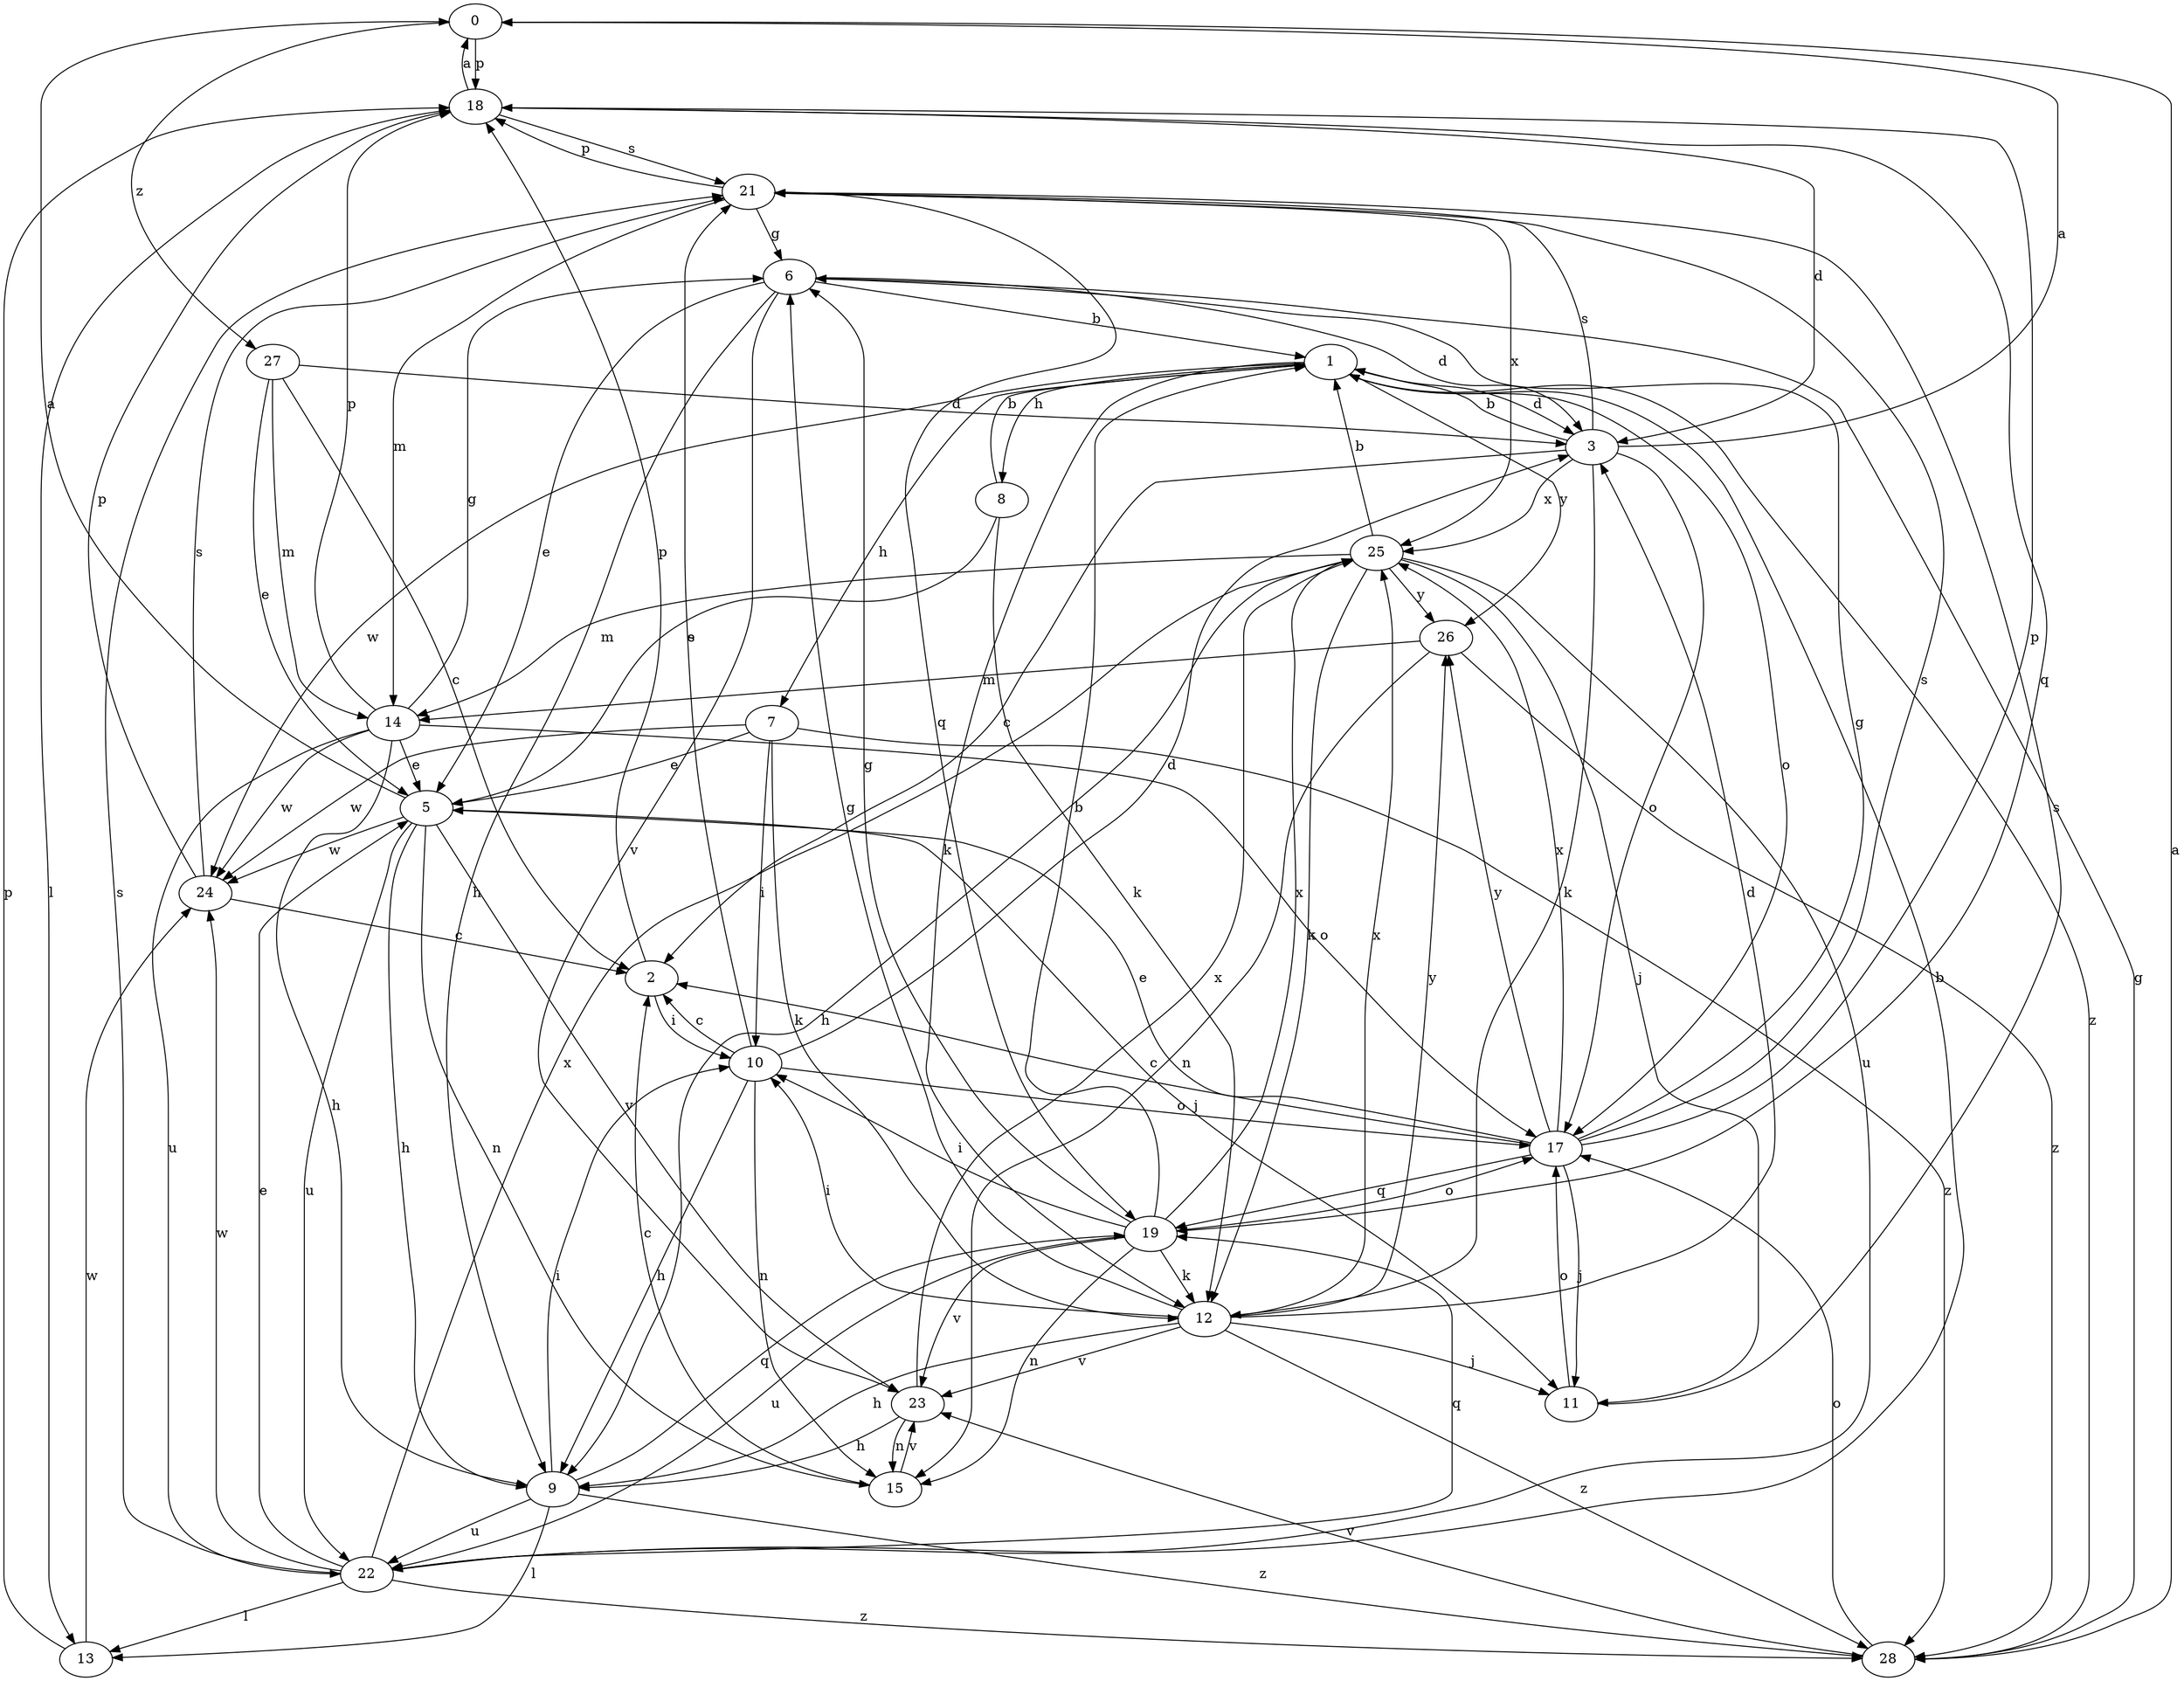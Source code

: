strict digraph  {
0;
1;
2;
3;
5;
6;
7;
8;
9;
10;
11;
12;
13;
14;
15;
17;
18;
19;
21;
22;
23;
24;
25;
26;
27;
28;
0 -> 18  [label=p];
0 -> 27  [label=z];
1 -> 3  [label=d];
1 -> 7  [label=h];
1 -> 8  [label=h];
1 -> 12  [label=k];
1 -> 17  [label=o];
1 -> 24  [label=w];
1 -> 26  [label=y];
1 -> 28  [label=z];
2 -> 10  [label=i];
2 -> 18  [label=p];
3 -> 0  [label=a];
3 -> 1  [label=b];
3 -> 2  [label=c];
3 -> 12  [label=k];
3 -> 17  [label=o];
3 -> 21  [label=s];
3 -> 25  [label=x];
5 -> 0  [label=a];
5 -> 9  [label=h];
5 -> 11  [label=j];
5 -> 15  [label=n];
5 -> 22  [label=u];
5 -> 23  [label=v];
5 -> 24  [label=w];
6 -> 1  [label=b];
6 -> 3  [label=d];
6 -> 5  [label=e];
6 -> 9  [label=h];
6 -> 23  [label=v];
7 -> 5  [label=e];
7 -> 10  [label=i];
7 -> 12  [label=k];
7 -> 24  [label=w];
7 -> 28  [label=z];
8 -> 1  [label=b];
8 -> 5  [label=e];
8 -> 12  [label=k];
9 -> 10  [label=i];
9 -> 13  [label=l];
9 -> 19  [label=q];
9 -> 22  [label=u];
9 -> 28  [label=z];
10 -> 2  [label=c];
10 -> 3  [label=d];
10 -> 9  [label=h];
10 -> 15  [label=n];
10 -> 17  [label=o];
10 -> 21  [label=s];
11 -> 17  [label=o];
11 -> 21  [label=s];
12 -> 3  [label=d];
12 -> 6  [label=g];
12 -> 9  [label=h];
12 -> 10  [label=i];
12 -> 11  [label=j];
12 -> 23  [label=v];
12 -> 25  [label=x];
12 -> 26  [label=y];
12 -> 28  [label=z];
13 -> 18  [label=p];
13 -> 24  [label=w];
14 -> 5  [label=e];
14 -> 6  [label=g];
14 -> 9  [label=h];
14 -> 17  [label=o];
14 -> 18  [label=p];
14 -> 22  [label=u];
14 -> 24  [label=w];
15 -> 2  [label=c];
15 -> 23  [label=v];
17 -> 2  [label=c];
17 -> 5  [label=e];
17 -> 6  [label=g];
17 -> 11  [label=j];
17 -> 18  [label=p];
17 -> 19  [label=q];
17 -> 21  [label=s];
17 -> 25  [label=x];
17 -> 26  [label=y];
18 -> 0  [label=a];
18 -> 3  [label=d];
18 -> 13  [label=l];
18 -> 19  [label=q];
18 -> 21  [label=s];
19 -> 1  [label=b];
19 -> 6  [label=g];
19 -> 10  [label=i];
19 -> 12  [label=k];
19 -> 15  [label=n];
19 -> 17  [label=o];
19 -> 22  [label=u];
19 -> 23  [label=v];
19 -> 25  [label=x];
21 -> 6  [label=g];
21 -> 14  [label=m];
21 -> 18  [label=p];
21 -> 19  [label=q];
21 -> 25  [label=x];
22 -> 1  [label=b];
22 -> 5  [label=e];
22 -> 13  [label=l];
22 -> 19  [label=q];
22 -> 21  [label=s];
22 -> 24  [label=w];
22 -> 25  [label=x];
22 -> 28  [label=z];
23 -> 9  [label=h];
23 -> 15  [label=n];
23 -> 25  [label=x];
24 -> 2  [label=c];
24 -> 18  [label=p];
24 -> 21  [label=s];
25 -> 1  [label=b];
25 -> 9  [label=h];
25 -> 11  [label=j];
25 -> 12  [label=k];
25 -> 14  [label=m];
25 -> 22  [label=u];
25 -> 26  [label=y];
26 -> 14  [label=m];
26 -> 15  [label=n];
26 -> 28  [label=z];
27 -> 2  [label=c];
27 -> 3  [label=d];
27 -> 5  [label=e];
27 -> 14  [label=m];
28 -> 0  [label=a];
28 -> 6  [label=g];
28 -> 17  [label=o];
28 -> 23  [label=v];
}
